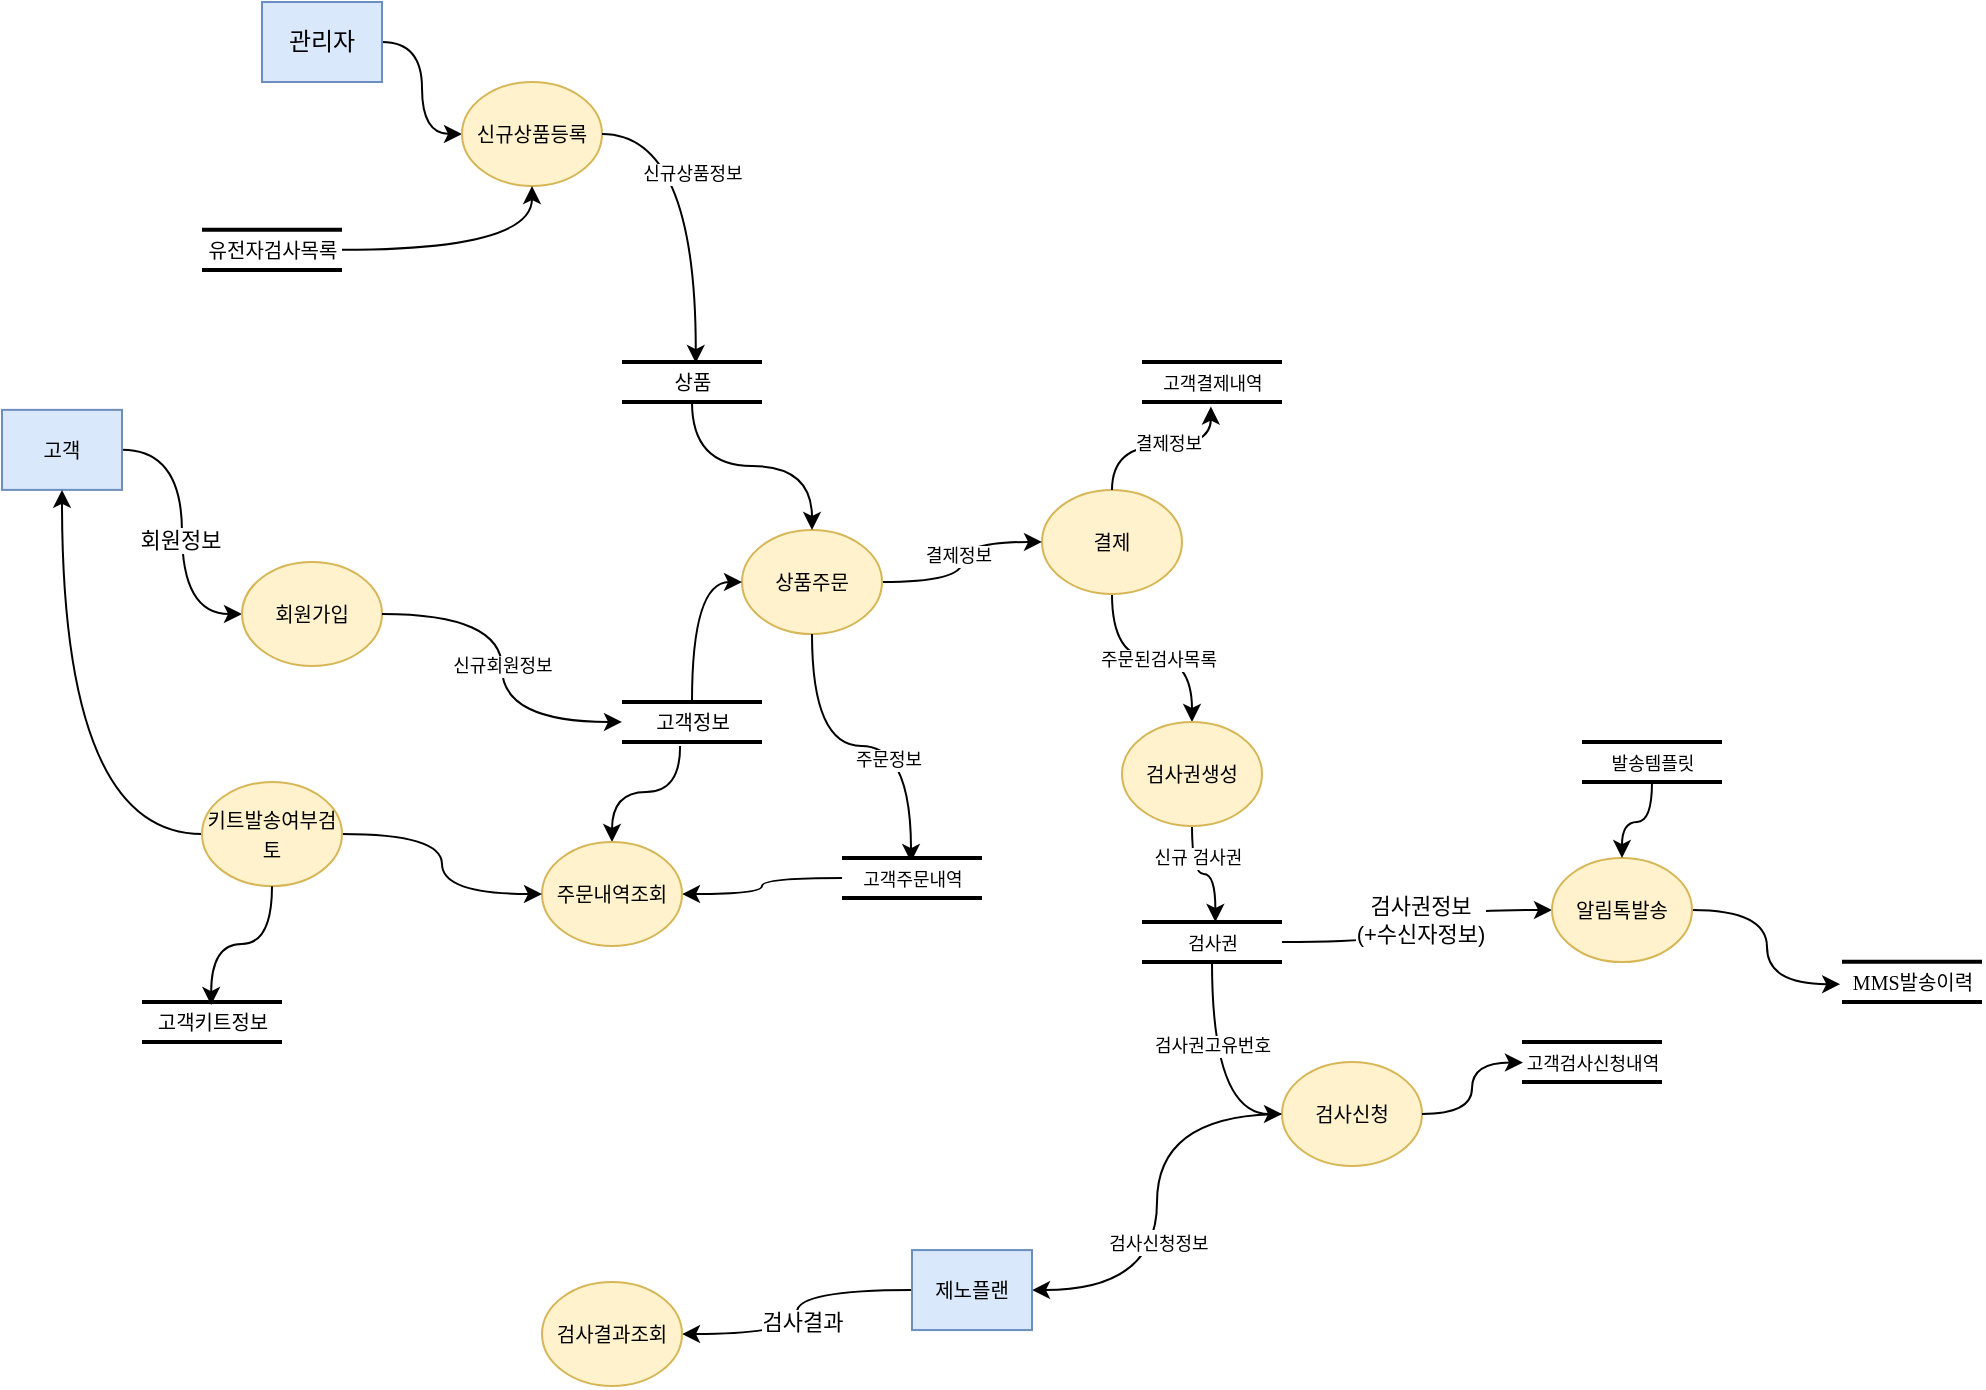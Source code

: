<mxfile version="22.1.18" type="github">
  <diagram name="Page-1" id="52a04d89-c75d-2922-d76d-85b35f80e030">
    <mxGraphModel dx="1247" dy="642" grid="1" gridSize="10" guides="1" tooltips="1" connect="1" arrows="1" fold="1" page="1" pageScale="1" pageWidth="1600" pageHeight="900" background="none" math="0" shadow="0">
      <root>
        <mxCell id="0" />
        <mxCell id="1" parent="0" />
        <mxCell id="17472293e6e8944d-4" value="&lt;font style=&quot;font-size: 9px;&quot;&gt;고객결제내역&lt;/font&gt;" style="html=1;rounded=0;shadow=0;comic=0;labelBackgroundColor=none;strokeWidth=2;fontFamily=Verdana;fontSize=12;align=center;shape=mxgraph.ios7ui.horLines;" parent="1" vertex="1">
          <mxGeometry x="1050" y="210" width="70" height="20.04" as="geometry" />
        </mxCell>
        <mxCell id="e2xfSPb0T8YYYIXP3AMZ-35" style="edgeStyle=orthogonalEdgeStyle;rounded=0;orthogonalLoop=1;jettySize=auto;html=1;curved=1;entryX=1;entryY=0.5;entryDx=0;entryDy=0;" edge="1" parent="1" source="e2xfSPb0T8YYYIXP3AMZ-11" target="e2xfSPb0T8YYYIXP3AMZ-34">
          <mxGeometry relative="1" as="geometry">
            <mxPoint x="1000" y="662" as="targetPoint" />
          </mxGeometry>
        </mxCell>
        <mxCell id="e2xfSPb0T8YYYIXP3AMZ-36" value="&lt;font style=&quot;font-size: 9px;&quot;&gt;검사신청정보&lt;/font&gt;" style="edgeLabel;html=1;align=center;verticalAlign=middle;resizable=0;points=[];" vertex="1" connectable="0" parent="e2xfSPb0T8YYYIXP3AMZ-35">
          <mxGeometry x="0.183" relative="1" as="geometry">
            <mxPoint as="offset" />
          </mxGeometry>
        </mxCell>
        <mxCell id="e2xfSPb0T8YYYIXP3AMZ-11" value="&lt;font style=&quot;font-size: 10px;&quot;&gt;검사신청&lt;/font&gt;" style="ellipse;whiteSpace=wrap;html=1;rounded=1;shadow=0;comic=0;labelBackgroundColor=none;strokeWidth=1;fontFamily=Verdana;fontSize=12;align=center;fillColor=#fff2cc;strokeColor=#d6b656;" vertex="1" parent="1">
          <mxGeometry x="1120" y="560" width="70" height="52.03" as="geometry" />
        </mxCell>
        <mxCell id="e2xfSPb0T8YYYIXP3AMZ-44" style="edgeStyle=orthogonalEdgeStyle;rounded=0;orthogonalLoop=1;jettySize=auto;html=1;curved=1;entryX=0.5;entryY=0;entryDx=0;entryDy=0;" edge="1" parent="1" source="e2xfSPb0T8YYYIXP3AMZ-12" target="e2xfSPb0T8YYYIXP3AMZ-46">
          <mxGeometry relative="1" as="geometry">
            <mxPoint x="1070" y="380" as="targetPoint" />
          </mxGeometry>
        </mxCell>
        <mxCell id="e2xfSPb0T8YYYIXP3AMZ-47" value="주문된검사목록" style="edgeLabel;html=1;align=center;verticalAlign=middle;resizable=0;points=[];fontSize=9;" vertex="1" connectable="0" parent="e2xfSPb0T8YYYIXP3AMZ-44">
          <mxGeometry x="0.044" y="-1" relative="1" as="geometry">
            <mxPoint as="offset" />
          </mxGeometry>
        </mxCell>
        <mxCell id="e2xfSPb0T8YYYIXP3AMZ-12" value="&lt;font style=&quot;font-size: 10px;&quot;&gt;결제&lt;/font&gt;" style="ellipse;whiteSpace=wrap;html=1;rounded=1;shadow=0;comic=0;labelBackgroundColor=none;strokeWidth=1;fontFamily=Verdana;fontSize=12;align=center;fillColor=#fff2cc;strokeColor=#d6b656;" vertex="1" parent="1">
          <mxGeometry x="1000" y="273.94" width="70" height="52.03" as="geometry" />
        </mxCell>
        <mxCell id="e2xfSPb0T8YYYIXP3AMZ-39" style="edgeStyle=orthogonalEdgeStyle;rounded=0;orthogonalLoop=1;jettySize=auto;html=1;entryX=0;entryY=0.5;entryDx=0;entryDy=0;curved=1;" edge="1" parent="1" source="e2xfSPb0T8YYYIXP3AMZ-13" target="e2xfSPb0T8YYYIXP3AMZ-12">
          <mxGeometry relative="1" as="geometry" />
        </mxCell>
        <mxCell id="e2xfSPb0T8YYYIXP3AMZ-40" value="결제정보" style="edgeLabel;html=1;align=center;verticalAlign=middle;resizable=0;points=[];fontSize=9;" vertex="1" connectable="0" parent="e2xfSPb0T8YYYIXP3AMZ-39">
          <mxGeometry x="0.058" y="2" relative="1" as="geometry">
            <mxPoint as="offset" />
          </mxGeometry>
        </mxCell>
        <mxCell id="e2xfSPb0T8YYYIXP3AMZ-13" value="&lt;font style=&quot;font-size: 10px;&quot;&gt;상품주문&lt;/font&gt;" style="ellipse;whiteSpace=wrap;html=1;rounded=1;shadow=0;comic=0;labelBackgroundColor=none;strokeWidth=1;fontFamily=Verdana;fontSize=12;align=center;fillColor=#fff2cc;strokeColor=#d6b656;" vertex="1" parent="1">
          <mxGeometry x="850" y="293.98" width="70" height="52.03" as="geometry" />
        </mxCell>
        <mxCell id="e2xfSPb0T8YYYIXP3AMZ-18" style="edgeStyle=orthogonalEdgeStyle;rounded=0;orthogonalLoop=1;jettySize=auto;html=1;entryX=0.493;entryY=0.1;entryDx=0;entryDy=0;entryPerimeter=0;curved=1;" edge="1" parent="1" source="e2xfSPb0T8YYYIXP3AMZ-13" target="e2xfSPb0T8YYYIXP3AMZ-21">
          <mxGeometry relative="1" as="geometry">
            <mxPoint x="964.58" y="387.9" as="targetPoint" />
          </mxGeometry>
        </mxCell>
        <mxCell id="e2xfSPb0T8YYYIXP3AMZ-33" value="주문정보" style="edgeLabel;html=1;align=center;verticalAlign=middle;resizable=0;points=[];fontSize=9;" vertex="1" connectable="0" parent="e2xfSPb0T8YYYIXP3AMZ-18">
          <mxGeometry x="0.148" y="-7" relative="1" as="geometry">
            <mxPoint as="offset" />
          </mxGeometry>
        </mxCell>
        <mxCell id="e2xfSPb0T8YYYIXP3AMZ-114" style="edgeStyle=orthogonalEdgeStyle;rounded=0;orthogonalLoop=1;jettySize=auto;html=1;entryX=1;entryY=0.5;entryDx=0;entryDy=0;curved=1;" edge="1" parent="1" source="e2xfSPb0T8YYYIXP3AMZ-21" target="e2xfSPb0T8YYYIXP3AMZ-111">
          <mxGeometry relative="1" as="geometry" />
        </mxCell>
        <mxCell id="e2xfSPb0T8YYYIXP3AMZ-21" value="&lt;font style=&quot;font-size: 9px;&quot;&gt;고객주문내역&lt;/font&gt;" style="html=1;rounded=0;shadow=0;comic=0;labelBackgroundColor=none;strokeWidth=2;fontFamily=Verdana;fontSize=12;align=center;shape=mxgraph.ios7ui.horLines;" vertex="1" parent="1">
          <mxGeometry x="900" y="458.01" width="70" height="20.04" as="geometry" />
        </mxCell>
        <mxCell id="e2xfSPb0T8YYYIXP3AMZ-56" style="edgeStyle=orthogonalEdgeStyle;rounded=0;orthogonalLoop=1;jettySize=auto;html=1;entryX=1;entryY=0.5;entryDx=0;entryDy=0;curved=1;" edge="1" parent="1" source="e2xfSPb0T8YYYIXP3AMZ-34" target="e2xfSPb0T8YYYIXP3AMZ-55">
          <mxGeometry relative="1" as="geometry" />
        </mxCell>
        <mxCell id="e2xfSPb0T8YYYIXP3AMZ-59" value="검사결과" style="edgeLabel;html=1;align=center;verticalAlign=middle;resizable=0;points=[];" vertex="1" connectable="0" parent="e2xfSPb0T8YYYIXP3AMZ-56">
          <mxGeometry x="-0.433" y="-1" relative="1" as="geometry">
            <mxPoint x="-16" y="17" as="offset" />
          </mxGeometry>
        </mxCell>
        <mxCell id="e2xfSPb0T8YYYIXP3AMZ-34" value="&lt;span style=&quot;font-size: 10px;&quot;&gt;제노플랜&lt;/span&gt;" style="rounded=0;whiteSpace=wrap;html=1;fillColor=#dae8fc;strokeColor=#6c8ebf;" vertex="1" parent="1">
          <mxGeometry x="935" y="654.03" width="60" height="40" as="geometry" />
        </mxCell>
        <mxCell id="e2xfSPb0T8YYYIXP3AMZ-42" style="edgeStyle=orthogonalEdgeStyle;rounded=0;orthogonalLoop=1;jettySize=auto;html=1;entryX=0.492;entryY=1.112;entryDx=0;entryDy=0;entryPerimeter=0;curved=1;" edge="1" parent="1" source="e2xfSPb0T8YYYIXP3AMZ-12" target="17472293e6e8944d-4">
          <mxGeometry relative="1" as="geometry" />
        </mxCell>
        <mxCell id="e2xfSPb0T8YYYIXP3AMZ-43" value="결제정보" style="edgeLabel;html=1;align=center;verticalAlign=middle;resizable=0;points=[];fontSize=9;" vertex="1" connectable="0" parent="e2xfSPb0T8YYYIXP3AMZ-42">
          <mxGeometry x="0.092" y="1" relative="1" as="geometry">
            <mxPoint as="offset" />
          </mxGeometry>
        </mxCell>
        <mxCell id="e2xfSPb0T8YYYIXP3AMZ-48" style="edgeStyle=orthogonalEdgeStyle;rounded=0;orthogonalLoop=1;jettySize=auto;html=1;curved=1;entryX=0.524;entryY=0;entryDx=0;entryDy=0;entryPerimeter=0;" edge="1" parent="1" source="e2xfSPb0T8YYYIXP3AMZ-46" target="e2xfSPb0T8YYYIXP3AMZ-51">
          <mxGeometry relative="1" as="geometry">
            <mxPoint x="1090" y="500" as="targetPoint" />
          </mxGeometry>
        </mxCell>
        <mxCell id="e2xfSPb0T8YYYIXP3AMZ-50" value="신규 검사권&amp;nbsp;" style="edgeLabel;html=1;align=center;verticalAlign=middle;resizable=0;points=[];fontSize=9;" vertex="1" connectable="0" parent="e2xfSPb0T8YYYIXP3AMZ-48">
          <mxGeometry x="-0.472" y="4" relative="1" as="geometry">
            <mxPoint as="offset" />
          </mxGeometry>
        </mxCell>
        <mxCell id="e2xfSPb0T8YYYIXP3AMZ-46" value="&lt;font style=&quot;font-size: 10px;&quot;&gt;검사권생성&lt;/font&gt;" style="ellipse;whiteSpace=wrap;html=1;rounded=1;shadow=0;comic=0;labelBackgroundColor=none;strokeWidth=1;fontFamily=Verdana;fontSize=12;align=center;fillColor=#fff2cc;strokeColor=#d6b656;" vertex="1" parent="1">
          <mxGeometry x="1040" y="390" width="70" height="52.03" as="geometry" />
        </mxCell>
        <mxCell id="e2xfSPb0T8YYYIXP3AMZ-53" style="edgeStyle=orthogonalEdgeStyle;rounded=0;orthogonalLoop=1;jettySize=auto;html=1;entryX=0;entryY=0.5;entryDx=0;entryDy=0;curved=1;" edge="1" parent="1" source="e2xfSPb0T8YYYIXP3AMZ-51" target="e2xfSPb0T8YYYIXP3AMZ-11">
          <mxGeometry relative="1" as="geometry" />
        </mxCell>
        <mxCell id="e2xfSPb0T8YYYIXP3AMZ-54" value="검사권고유번호" style="edgeLabel;html=1;align=center;verticalAlign=middle;resizable=0;points=[];fontSize=9;" vertex="1" connectable="0" parent="e2xfSPb0T8YYYIXP3AMZ-53">
          <mxGeometry x="-0.245" relative="1" as="geometry">
            <mxPoint as="offset" />
          </mxGeometry>
        </mxCell>
        <mxCell id="e2xfSPb0T8YYYIXP3AMZ-88" style="edgeStyle=orthogonalEdgeStyle;rounded=0;orthogonalLoop=1;jettySize=auto;html=1;entryX=0;entryY=0.5;entryDx=0;entryDy=0;curved=1;" edge="1" parent="1" source="e2xfSPb0T8YYYIXP3AMZ-51" target="e2xfSPb0T8YYYIXP3AMZ-87">
          <mxGeometry relative="1" as="geometry" />
        </mxCell>
        <mxCell id="e2xfSPb0T8YYYIXP3AMZ-93" value="검사권정보&lt;br&gt;(+수신자정보)" style="edgeLabel;html=1;align=center;verticalAlign=middle;resizable=0;points=[];" vertex="1" connectable="0" parent="e2xfSPb0T8YYYIXP3AMZ-88">
          <mxGeometry x="0.039" y="-1" relative="1" as="geometry">
            <mxPoint as="offset" />
          </mxGeometry>
        </mxCell>
        <mxCell id="e2xfSPb0T8YYYIXP3AMZ-51" value="&lt;font style=&quot;font-size: 9px;&quot;&gt;검사권&lt;/font&gt;" style="html=1;rounded=0;shadow=0;comic=0;labelBackgroundColor=none;strokeWidth=2;fontFamily=Verdana;fontSize=12;align=center;shape=mxgraph.ios7ui.horLines;" vertex="1" parent="1">
          <mxGeometry x="1050" y="490" width="70" height="20.04" as="geometry" />
        </mxCell>
        <mxCell id="e2xfSPb0T8YYYIXP3AMZ-55" value="&lt;span style=&quot;font-size: 10px;&quot;&gt;검사결과조회&lt;/span&gt;" style="ellipse;whiteSpace=wrap;html=1;rounded=1;shadow=0;comic=0;labelBackgroundColor=none;strokeWidth=1;fontFamily=Verdana;fontSize=12;align=center;fillColor=#fff2cc;strokeColor=#d6b656;" vertex="1" parent="1">
          <mxGeometry x="750" y="670" width="70" height="52.03" as="geometry" />
        </mxCell>
        <mxCell id="e2xfSPb0T8YYYIXP3AMZ-64" style="edgeStyle=orthogonalEdgeStyle;rounded=0;orthogonalLoop=1;jettySize=auto;html=1;entryX=0;entryY=0.5;entryDx=0;entryDy=0;curved=1;" edge="1" parent="1" source="e2xfSPb0T8YYYIXP3AMZ-62" target="e2xfSPb0T8YYYIXP3AMZ-63">
          <mxGeometry relative="1" as="geometry" />
        </mxCell>
        <mxCell id="e2xfSPb0T8YYYIXP3AMZ-62" value="관리자" style="rounded=0;whiteSpace=wrap;html=1;fillColor=#dae8fc;strokeColor=#6c8ebf;" vertex="1" parent="1">
          <mxGeometry x="610" y="30.0" width="60" height="40" as="geometry" />
        </mxCell>
        <mxCell id="e2xfSPb0T8YYYIXP3AMZ-63" value="&lt;span style=&quot;font-size: 10px;&quot;&gt;신규상품등록&lt;/span&gt;" style="ellipse;whiteSpace=wrap;html=1;rounded=1;shadow=0;comic=0;labelBackgroundColor=none;strokeWidth=1;fontFamily=Verdana;fontSize=12;align=center;fillColor=#fff2cc;strokeColor=#d6b656;" vertex="1" parent="1">
          <mxGeometry x="710" y="70.0" width="70" height="52.03" as="geometry" />
        </mxCell>
        <mxCell id="e2xfSPb0T8YYYIXP3AMZ-67" style="edgeStyle=orthogonalEdgeStyle;rounded=0;orthogonalLoop=1;jettySize=auto;html=1;entryX=0.5;entryY=1;entryDx=0;entryDy=0;curved=1;" edge="1" parent="1" source="e2xfSPb0T8YYYIXP3AMZ-66" target="e2xfSPb0T8YYYIXP3AMZ-63">
          <mxGeometry relative="1" as="geometry" />
        </mxCell>
        <mxCell id="e2xfSPb0T8YYYIXP3AMZ-66" value="&lt;font size=&quot;1&quot;&gt;유전자검사목록&lt;/font&gt;" style="html=1;rounded=0;shadow=0;comic=0;labelBackgroundColor=none;strokeWidth=2;fontFamily=Verdana;fontSize=12;align=center;shape=mxgraph.ios7ui.horLines;" vertex="1" parent="1">
          <mxGeometry x="580" y="143.9" width="70" height="20.04" as="geometry" />
        </mxCell>
        <mxCell id="e2xfSPb0T8YYYIXP3AMZ-72" style="edgeStyle=orthogonalEdgeStyle;rounded=0;orthogonalLoop=1;jettySize=auto;html=1;entryX=0.5;entryY=0;entryDx=0;entryDy=0;curved=1;" edge="1" parent="1" source="e2xfSPb0T8YYYIXP3AMZ-69" target="e2xfSPb0T8YYYIXP3AMZ-13">
          <mxGeometry relative="1" as="geometry" />
        </mxCell>
        <mxCell id="e2xfSPb0T8YYYIXP3AMZ-69" value="&lt;font size=&quot;1&quot;&gt;상품&lt;/font&gt;" style="html=1;rounded=0;shadow=0;comic=0;labelBackgroundColor=none;strokeWidth=2;fontFamily=Verdana;fontSize=12;align=center;shape=mxgraph.ios7ui.horLines;" vertex="1" parent="1">
          <mxGeometry x="790" y="210" width="70" height="20.04" as="geometry" />
        </mxCell>
        <mxCell id="e2xfSPb0T8YYYIXP3AMZ-70" style="edgeStyle=orthogonalEdgeStyle;rounded=0;orthogonalLoop=1;jettySize=auto;html=1;entryX=0.527;entryY=0.025;entryDx=0;entryDy=0;entryPerimeter=0;curved=1;" edge="1" parent="1" source="e2xfSPb0T8YYYIXP3AMZ-63" target="e2xfSPb0T8YYYIXP3AMZ-69">
          <mxGeometry relative="1" as="geometry" />
        </mxCell>
        <mxCell id="e2xfSPb0T8YYYIXP3AMZ-71" value="신규상품정보" style="edgeLabel;html=1;align=center;verticalAlign=middle;resizable=0;points=[];fontSize=9;" vertex="1" connectable="0" parent="e2xfSPb0T8YYYIXP3AMZ-70">
          <mxGeometry x="-0.172" y="-2" relative="1" as="geometry">
            <mxPoint as="offset" />
          </mxGeometry>
        </mxCell>
        <mxCell id="e2xfSPb0T8YYYIXP3AMZ-75" value="&lt;font style=&quot;font-size: 9px;&quot;&gt;고객검사신청내역&lt;/font&gt;" style="html=1;rounded=0;shadow=0;comic=0;labelBackgroundColor=none;strokeWidth=2;fontFamily=Verdana;fontSize=12;align=center;shape=mxgraph.ios7ui.horLines;" vertex="1" parent="1">
          <mxGeometry x="1240" y="550" width="70" height="20.04" as="geometry" />
        </mxCell>
        <mxCell id="e2xfSPb0T8YYYIXP3AMZ-76" style="edgeStyle=orthogonalEdgeStyle;rounded=0;orthogonalLoop=1;jettySize=auto;html=1;entryX=0.007;entryY=0.514;entryDx=0;entryDy=0;entryPerimeter=0;curved=1;" edge="1" parent="1" source="e2xfSPb0T8YYYIXP3AMZ-11" target="e2xfSPb0T8YYYIXP3AMZ-75">
          <mxGeometry relative="1" as="geometry" />
        </mxCell>
        <mxCell id="e2xfSPb0T8YYYIXP3AMZ-123" style="edgeStyle=orthogonalEdgeStyle;rounded=0;orthogonalLoop=1;jettySize=auto;html=1;entryX=-0.013;entryY=0.556;entryDx=0;entryDy=0;entryPerimeter=0;curved=1;" edge="1" parent="1" source="e2xfSPb0T8YYYIXP3AMZ-87" target="e2xfSPb0T8YYYIXP3AMZ-124">
          <mxGeometry relative="1" as="geometry">
            <mxPoint x="1410" y="484.025" as="targetPoint" />
          </mxGeometry>
        </mxCell>
        <mxCell id="e2xfSPb0T8YYYIXP3AMZ-87" value="&lt;span style=&quot;font-size: 10px;&quot;&gt;알림톡발송&lt;/span&gt;" style="ellipse;whiteSpace=wrap;html=1;rounded=1;shadow=0;comic=0;labelBackgroundColor=none;strokeWidth=1;fontFamily=Verdana;fontSize=12;align=center;fillColor=#fff2cc;strokeColor=#d6b656;" vertex="1" parent="1">
          <mxGeometry x="1255" y="458.01" width="70" height="52.03" as="geometry" />
        </mxCell>
        <mxCell id="e2xfSPb0T8YYYIXP3AMZ-91" style="edgeStyle=orthogonalEdgeStyle;rounded=0;orthogonalLoop=1;jettySize=auto;html=1;curved=1;entryX=0.5;entryY=0;entryDx=0;entryDy=0;" edge="1" parent="1" source="e2xfSPb0T8YYYIXP3AMZ-90" target="e2xfSPb0T8YYYIXP3AMZ-87">
          <mxGeometry relative="1" as="geometry">
            <mxPoint x="1280" y="440" as="targetPoint" />
          </mxGeometry>
        </mxCell>
        <mxCell id="e2xfSPb0T8YYYIXP3AMZ-90" value="&lt;font style=&quot;font-size: 9px;&quot;&gt;발송템플릿&lt;/font&gt;" style="html=1;rounded=0;shadow=0;comic=0;labelBackgroundColor=none;strokeWidth=2;fontFamily=Verdana;fontSize=12;align=center;shape=mxgraph.ios7ui.horLines;" vertex="1" parent="1">
          <mxGeometry x="1270" y="400" width="70" height="20.04" as="geometry" />
        </mxCell>
        <mxCell id="e2xfSPb0T8YYYIXP3AMZ-102" style="edgeStyle=orthogonalEdgeStyle;rounded=0;orthogonalLoop=1;jettySize=auto;html=1;entryX=0;entryY=0.5;entryDx=0;entryDy=0;curved=1;" edge="1" parent="1" source="e2xfSPb0T8YYYIXP3AMZ-99" target="e2xfSPb0T8YYYIXP3AMZ-100">
          <mxGeometry relative="1" as="geometry" />
        </mxCell>
        <mxCell id="e2xfSPb0T8YYYIXP3AMZ-103" value="회원정보" style="edgeLabel;html=1;align=center;verticalAlign=middle;resizable=0;points=[];" vertex="1" connectable="0" parent="e2xfSPb0T8YYYIXP3AMZ-102">
          <mxGeometry x="-0.235" y="-1" relative="1" as="geometry">
            <mxPoint y="20" as="offset" />
          </mxGeometry>
        </mxCell>
        <mxCell id="e2xfSPb0T8YYYIXP3AMZ-99" value="&lt;span style=&quot;font-size: 10px;&quot;&gt;고객&lt;/span&gt;" style="rounded=0;whiteSpace=wrap;html=1;fillColor=#dae8fc;strokeColor=#6c8ebf;" vertex="1" parent="1">
          <mxGeometry x="480" y="233.94" width="60" height="40" as="geometry" />
        </mxCell>
        <mxCell id="e2xfSPb0T8YYYIXP3AMZ-100" value="&lt;span style=&quot;font-size: 10px;&quot;&gt;회원가입&lt;/span&gt;" style="ellipse;whiteSpace=wrap;html=1;rounded=1;shadow=0;comic=0;labelBackgroundColor=none;strokeWidth=1;fontFamily=Verdana;fontSize=12;align=center;fillColor=#fff2cc;strokeColor=#d6b656;" vertex="1" parent="1">
          <mxGeometry x="600" y="310" width="70" height="52.03" as="geometry" />
        </mxCell>
        <mxCell id="e2xfSPb0T8YYYIXP3AMZ-109" style="edgeStyle=orthogonalEdgeStyle;rounded=0;orthogonalLoop=1;jettySize=auto;html=1;entryX=0;entryY=0.5;entryDx=0;entryDy=0;curved=1;" edge="1" parent="1" source="e2xfSPb0T8YYYIXP3AMZ-104" target="e2xfSPb0T8YYYIXP3AMZ-13">
          <mxGeometry relative="1" as="geometry" />
        </mxCell>
        <mxCell id="e2xfSPb0T8YYYIXP3AMZ-113" style="edgeStyle=orthogonalEdgeStyle;rounded=0;orthogonalLoop=1;jettySize=auto;html=1;entryX=0.5;entryY=0;entryDx=0;entryDy=0;curved=1;exitX=0.415;exitY=1.1;exitDx=0;exitDy=0;exitPerimeter=0;" edge="1" parent="1" source="e2xfSPb0T8YYYIXP3AMZ-104" target="e2xfSPb0T8YYYIXP3AMZ-111">
          <mxGeometry relative="1" as="geometry">
            <Array as="points">
              <mxPoint x="819" y="425" />
              <mxPoint x="785" y="425" />
            </Array>
          </mxGeometry>
        </mxCell>
        <mxCell id="e2xfSPb0T8YYYIXP3AMZ-104" value="&lt;font size=&quot;1&quot;&gt;고객정보&lt;/font&gt;" style="html=1;rounded=0;shadow=0;comic=0;labelBackgroundColor=none;strokeWidth=2;fontFamily=Verdana;fontSize=12;align=center;shape=mxgraph.ios7ui.horLines;" vertex="1" parent="1">
          <mxGeometry x="790" y="379.96" width="70" height="20.04" as="geometry" />
        </mxCell>
        <mxCell id="e2xfSPb0T8YYYIXP3AMZ-106" style="edgeStyle=orthogonalEdgeStyle;rounded=0;orthogonalLoop=1;jettySize=auto;html=1;entryX=0;entryY=0.499;entryDx=0;entryDy=0;entryPerimeter=0;curved=1;exitX=1;exitY=0.5;exitDx=0;exitDy=0;" edge="1" parent="1" source="e2xfSPb0T8YYYIXP3AMZ-100" target="e2xfSPb0T8YYYIXP3AMZ-104">
          <mxGeometry relative="1" as="geometry">
            <mxPoint x="640.0" y="394.0" as="sourcePoint" />
          </mxGeometry>
        </mxCell>
        <mxCell id="e2xfSPb0T8YYYIXP3AMZ-107" value="신규회원정보" style="edgeLabel;html=1;align=center;verticalAlign=middle;resizable=0;points=[];fontSize=9;" vertex="1" connectable="0" parent="e2xfSPb0T8YYYIXP3AMZ-106">
          <mxGeometry x="-0.325" y="-11" relative="1" as="geometry">
            <mxPoint x="1" y="15" as="offset" />
          </mxGeometry>
        </mxCell>
        <mxCell id="e2xfSPb0T8YYYIXP3AMZ-111" value="&lt;span style=&quot;font-size: 10px;&quot;&gt;주문내역조회&lt;/span&gt;" style="ellipse;whiteSpace=wrap;html=1;rounded=1;shadow=0;comic=0;labelBackgroundColor=none;strokeWidth=1;fontFamily=Verdana;fontSize=12;align=center;fillColor=#fff2cc;strokeColor=#d6b656;" vertex="1" parent="1">
          <mxGeometry x="750" y="450" width="70" height="52.03" as="geometry" />
        </mxCell>
        <mxCell id="e2xfSPb0T8YYYIXP3AMZ-117" style="edgeStyle=orthogonalEdgeStyle;rounded=0;orthogonalLoop=1;jettySize=auto;html=1;entryX=0;entryY=0.5;entryDx=0;entryDy=0;curved=1;" edge="1" parent="1" source="e2xfSPb0T8YYYIXP3AMZ-116" target="e2xfSPb0T8YYYIXP3AMZ-111">
          <mxGeometry relative="1" as="geometry" />
        </mxCell>
        <mxCell id="e2xfSPb0T8YYYIXP3AMZ-118" style="edgeStyle=orthogonalEdgeStyle;rounded=0;orthogonalLoop=1;jettySize=auto;html=1;entryX=0.5;entryY=1;entryDx=0;entryDy=0;curved=1;" edge="1" parent="1" source="e2xfSPb0T8YYYIXP3AMZ-116" target="e2xfSPb0T8YYYIXP3AMZ-99">
          <mxGeometry relative="1" as="geometry" />
        </mxCell>
        <mxCell id="e2xfSPb0T8YYYIXP3AMZ-116" value="&lt;span style=&quot;font-size: 10px;&quot;&gt;키트발송여부검토&lt;/span&gt;" style="ellipse;whiteSpace=wrap;html=1;rounded=1;shadow=0;comic=0;labelBackgroundColor=none;strokeWidth=1;fontFamily=Verdana;fontSize=12;align=center;fillColor=#fff2cc;strokeColor=#d6b656;" vertex="1" parent="1">
          <mxGeometry x="580" y="420.04" width="70" height="52.03" as="geometry" />
        </mxCell>
        <mxCell id="e2xfSPb0T8YYYIXP3AMZ-120" value="&lt;font size=&quot;1&quot;&gt;고객키트정보&lt;/font&gt;" style="html=1;rounded=0;shadow=0;comic=0;labelBackgroundColor=none;strokeWidth=2;fontFamily=Verdana;fontSize=12;align=center;shape=mxgraph.ios7ui.horLines;" vertex="1" parent="1">
          <mxGeometry x="550" y="529.96" width="70" height="20.04" as="geometry" />
        </mxCell>
        <mxCell id="e2xfSPb0T8YYYIXP3AMZ-121" style="edgeStyle=orthogonalEdgeStyle;rounded=0;orthogonalLoop=1;jettySize=auto;html=1;entryX=0.494;entryY=0.078;entryDx=0;entryDy=0;entryPerimeter=0;curved=1;" edge="1" parent="1" source="e2xfSPb0T8YYYIXP3AMZ-116" target="e2xfSPb0T8YYYIXP3AMZ-120">
          <mxGeometry relative="1" as="geometry" />
        </mxCell>
        <mxCell id="e2xfSPb0T8YYYIXP3AMZ-124" value="&lt;font size=&quot;1&quot;&gt;MMS발송이력&lt;/font&gt;" style="html=1;rounded=0;shadow=0;comic=0;labelBackgroundColor=none;strokeWidth=2;fontFamily=Verdana;fontSize=12;align=center;shape=mxgraph.ios7ui.horLines;" vertex="1" parent="1">
          <mxGeometry x="1400" y="509.92" width="70" height="20.04" as="geometry" />
        </mxCell>
      </root>
    </mxGraphModel>
  </diagram>
</mxfile>
